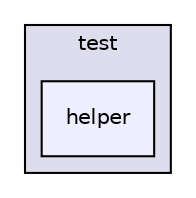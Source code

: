 digraph "gulp-src/node_modules/gulp-html-to-json/node_modules/event-stream/test/helper" {
  compound=true
  node [ fontsize="10", fontname="Helvetica"];
  edge [ labelfontsize="10", labelfontname="Helvetica"];
  subgraph clusterdir_396dd867915b5dbdb89f0c33e1249111 {
    graph [ bgcolor="#ddddee", pencolor="black", label="test" fontname="Helvetica", fontsize="10", URL="dir_396dd867915b5dbdb89f0c33e1249111.html"]
  dir_8880d66fb9334d557a56e6ba467fbe06 [shape=box, label="helper", style="filled", fillcolor="#eeeeff", pencolor="black", URL="dir_8880d66fb9334d557a56e6ba467fbe06.html"];
  }
}
